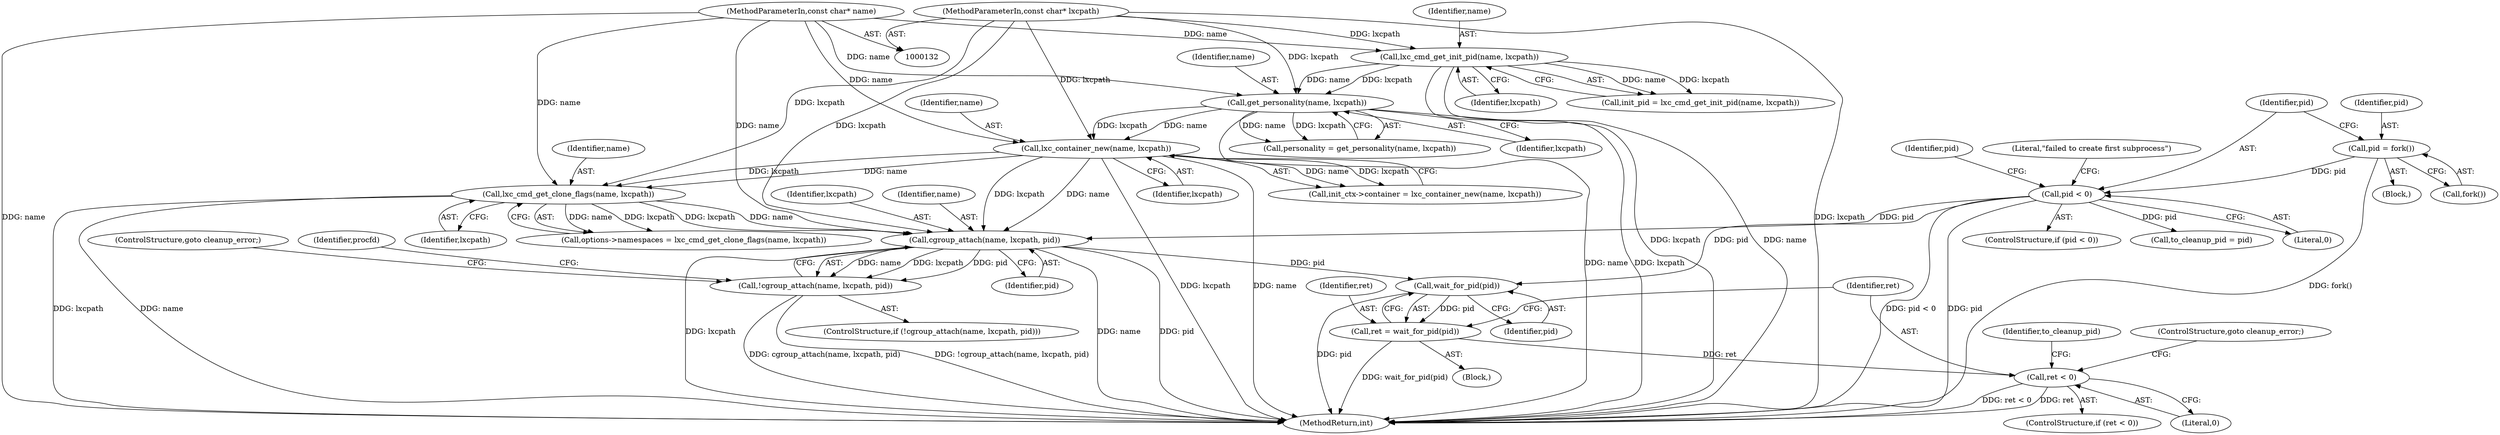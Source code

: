 digraph "0_lxc_81f466d05f2a89cb4f122ef7f593ff3f279b165c_1@pointer" {
"1000350" [label="(Call,cgroup_attach(name, lxcpath, pid))"];
"1000263" [label="(Call,lxc_cmd_get_clone_flags(name, lxcpath))"];
"1000217" [label="(Call,lxc_container_new(name, lxcpath))"];
"1000191" [label="(Call,get_personality(name, lxcpath))"];
"1000160" [label="(Call,lxc_cmd_get_init_pid(name, lxcpath))"];
"1000133" [label="(MethodParameterIn,const char* name)"];
"1000134" [label="(MethodParameterIn,const char* lxcpath)"];
"1000310" [label="(Call,pid < 0)"];
"1000306" [label="(Call,pid = fork())"];
"1000349" [label="(Call,!cgroup_attach(name, lxcpath, pid))"];
"1000431" [label="(Call,wait_for_pid(pid))"];
"1000429" [label="(Call,ret = wait_for_pid(pid))"];
"1000434" [label="(Call,ret < 0)"];
"1000353" [label="(Identifier,pid)"];
"1000352" [label="(Identifier,lxcpath)"];
"1000315" [label="(Literal,\"failed to create first subprocess\")"];
"1000356" [label="(Identifier,procfd)"];
"1000310" [label="(Call,pid < 0)"];
"1000430" [label="(Identifier,ret)"];
"1000433" [label="(ControlStructure,if (ret < 0))"];
"1000213" [label="(Call,init_ctx->container = lxc_container_new(name, lxcpath))"];
"1000309" [label="(ControlStructure,if (pid < 0))"];
"1000219" [label="(Identifier,lxcpath)"];
"1000189" [label="(Call,personality = get_personality(name, lxcpath))"];
"1000308" [label="(Call,fork())"];
"1000332" [label="(Call,to_cleanup_pid = pid)"];
"1000307" [label="(Identifier,pid)"];
"1000432" [label="(Identifier,pid)"];
"1000191" [label="(Call,get_personality(name, lxcpath))"];
"1000325" [label="(Block,)"];
"1000439" [label="(Identifier,to_cleanup_pid)"];
"1000311" [label="(Identifier,pid)"];
"1000324" [label="(Identifier,pid)"];
"1000162" [label="(Identifier,lxcpath)"];
"1000160" [label="(Call,lxc_cmd_get_init_pid(name, lxcpath))"];
"1000434" [label="(Call,ret < 0)"];
"1000431" [label="(Call,wait_for_pid(pid))"];
"1000134" [label="(MethodParameterIn,const char* lxcpath)"];
"1000217" [label="(Call,lxc_container_new(name, lxcpath))"];
"1000436" [label="(Literal,0)"];
"1000259" [label="(Call,options->namespaces = lxc_cmd_get_clone_flags(name, lxcpath))"];
"1000158" [label="(Call,init_pid = lxc_cmd_get_init_pid(name, lxcpath))"];
"1000354" [label="(ControlStructure,goto cleanup_error;)"];
"1000351" [label="(Identifier,name)"];
"1000265" [label="(Identifier,lxcpath)"];
"1000192" [label="(Identifier,name)"];
"1000791" [label="(MethodReturn,int)"];
"1000139" [label="(Block,)"];
"1000133" [label="(MethodParameterIn,const char* name)"];
"1000218" [label="(Identifier,name)"];
"1000435" [label="(Identifier,ret)"];
"1000429" [label="(Call,ret = wait_for_pid(pid))"];
"1000264" [label="(Identifier,name)"];
"1000348" [label="(ControlStructure,if (!cgroup_attach(name, lxcpath, pid)))"];
"1000349" [label="(Call,!cgroup_attach(name, lxcpath, pid))"];
"1000350" [label="(Call,cgroup_attach(name, lxcpath, pid))"];
"1000437" [label="(ControlStructure,goto cleanup_error;)"];
"1000161" [label="(Identifier,name)"];
"1000312" [label="(Literal,0)"];
"1000263" [label="(Call,lxc_cmd_get_clone_flags(name, lxcpath))"];
"1000193" [label="(Identifier,lxcpath)"];
"1000306" [label="(Call,pid = fork())"];
"1000350" -> "1000349"  [label="AST: "];
"1000350" -> "1000353"  [label="CFG: "];
"1000351" -> "1000350"  [label="AST: "];
"1000352" -> "1000350"  [label="AST: "];
"1000353" -> "1000350"  [label="AST: "];
"1000349" -> "1000350"  [label="CFG: "];
"1000350" -> "1000791"  [label="DDG: name"];
"1000350" -> "1000791"  [label="DDG: pid"];
"1000350" -> "1000791"  [label="DDG: lxcpath"];
"1000350" -> "1000349"  [label="DDG: name"];
"1000350" -> "1000349"  [label="DDG: lxcpath"];
"1000350" -> "1000349"  [label="DDG: pid"];
"1000263" -> "1000350"  [label="DDG: name"];
"1000263" -> "1000350"  [label="DDG: lxcpath"];
"1000217" -> "1000350"  [label="DDG: name"];
"1000217" -> "1000350"  [label="DDG: lxcpath"];
"1000133" -> "1000350"  [label="DDG: name"];
"1000134" -> "1000350"  [label="DDG: lxcpath"];
"1000310" -> "1000350"  [label="DDG: pid"];
"1000350" -> "1000431"  [label="DDG: pid"];
"1000263" -> "1000259"  [label="AST: "];
"1000263" -> "1000265"  [label="CFG: "];
"1000264" -> "1000263"  [label="AST: "];
"1000265" -> "1000263"  [label="AST: "];
"1000259" -> "1000263"  [label="CFG: "];
"1000263" -> "1000791"  [label="DDG: lxcpath"];
"1000263" -> "1000791"  [label="DDG: name"];
"1000263" -> "1000259"  [label="DDG: name"];
"1000263" -> "1000259"  [label="DDG: lxcpath"];
"1000217" -> "1000263"  [label="DDG: name"];
"1000217" -> "1000263"  [label="DDG: lxcpath"];
"1000133" -> "1000263"  [label="DDG: name"];
"1000134" -> "1000263"  [label="DDG: lxcpath"];
"1000217" -> "1000213"  [label="AST: "];
"1000217" -> "1000219"  [label="CFG: "];
"1000218" -> "1000217"  [label="AST: "];
"1000219" -> "1000217"  [label="AST: "];
"1000213" -> "1000217"  [label="CFG: "];
"1000217" -> "1000791"  [label="DDG: lxcpath"];
"1000217" -> "1000791"  [label="DDG: name"];
"1000217" -> "1000213"  [label="DDG: name"];
"1000217" -> "1000213"  [label="DDG: lxcpath"];
"1000191" -> "1000217"  [label="DDG: name"];
"1000191" -> "1000217"  [label="DDG: lxcpath"];
"1000133" -> "1000217"  [label="DDG: name"];
"1000134" -> "1000217"  [label="DDG: lxcpath"];
"1000191" -> "1000189"  [label="AST: "];
"1000191" -> "1000193"  [label="CFG: "];
"1000192" -> "1000191"  [label="AST: "];
"1000193" -> "1000191"  [label="AST: "];
"1000189" -> "1000191"  [label="CFG: "];
"1000191" -> "1000791"  [label="DDG: lxcpath"];
"1000191" -> "1000791"  [label="DDG: name"];
"1000191" -> "1000189"  [label="DDG: name"];
"1000191" -> "1000189"  [label="DDG: lxcpath"];
"1000160" -> "1000191"  [label="DDG: name"];
"1000160" -> "1000191"  [label="DDG: lxcpath"];
"1000133" -> "1000191"  [label="DDG: name"];
"1000134" -> "1000191"  [label="DDG: lxcpath"];
"1000160" -> "1000158"  [label="AST: "];
"1000160" -> "1000162"  [label="CFG: "];
"1000161" -> "1000160"  [label="AST: "];
"1000162" -> "1000160"  [label="AST: "];
"1000158" -> "1000160"  [label="CFG: "];
"1000160" -> "1000791"  [label="DDG: lxcpath"];
"1000160" -> "1000791"  [label="DDG: name"];
"1000160" -> "1000158"  [label="DDG: name"];
"1000160" -> "1000158"  [label="DDG: lxcpath"];
"1000133" -> "1000160"  [label="DDG: name"];
"1000134" -> "1000160"  [label="DDG: lxcpath"];
"1000133" -> "1000132"  [label="AST: "];
"1000133" -> "1000791"  [label="DDG: name"];
"1000134" -> "1000132"  [label="AST: "];
"1000134" -> "1000791"  [label="DDG: lxcpath"];
"1000310" -> "1000309"  [label="AST: "];
"1000310" -> "1000312"  [label="CFG: "];
"1000311" -> "1000310"  [label="AST: "];
"1000312" -> "1000310"  [label="AST: "];
"1000315" -> "1000310"  [label="CFG: "];
"1000324" -> "1000310"  [label="CFG: "];
"1000310" -> "1000791"  [label="DDG: pid < 0"];
"1000310" -> "1000791"  [label="DDG: pid"];
"1000306" -> "1000310"  [label="DDG: pid"];
"1000310" -> "1000332"  [label="DDG: pid"];
"1000310" -> "1000431"  [label="DDG: pid"];
"1000306" -> "1000139"  [label="AST: "];
"1000306" -> "1000308"  [label="CFG: "];
"1000307" -> "1000306"  [label="AST: "];
"1000308" -> "1000306"  [label="AST: "];
"1000311" -> "1000306"  [label="CFG: "];
"1000306" -> "1000791"  [label="DDG: fork()"];
"1000349" -> "1000348"  [label="AST: "];
"1000354" -> "1000349"  [label="CFG: "];
"1000356" -> "1000349"  [label="CFG: "];
"1000349" -> "1000791"  [label="DDG: !cgroup_attach(name, lxcpath, pid)"];
"1000349" -> "1000791"  [label="DDG: cgroup_attach(name, lxcpath, pid)"];
"1000431" -> "1000429"  [label="AST: "];
"1000431" -> "1000432"  [label="CFG: "];
"1000432" -> "1000431"  [label="AST: "];
"1000429" -> "1000431"  [label="CFG: "];
"1000431" -> "1000791"  [label="DDG: pid"];
"1000431" -> "1000429"  [label="DDG: pid"];
"1000429" -> "1000325"  [label="AST: "];
"1000430" -> "1000429"  [label="AST: "];
"1000435" -> "1000429"  [label="CFG: "];
"1000429" -> "1000791"  [label="DDG: wait_for_pid(pid)"];
"1000429" -> "1000434"  [label="DDG: ret"];
"1000434" -> "1000433"  [label="AST: "];
"1000434" -> "1000436"  [label="CFG: "];
"1000435" -> "1000434"  [label="AST: "];
"1000436" -> "1000434"  [label="AST: "];
"1000437" -> "1000434"  [label="CFG: "];
"1000439" -> "1000434"  [label="CFG: "];
"1000434" -> "1000791"  [label="DDG: ret < 0"];
"1000434" -> "1000791"  [label="DDG: ret"];
}
